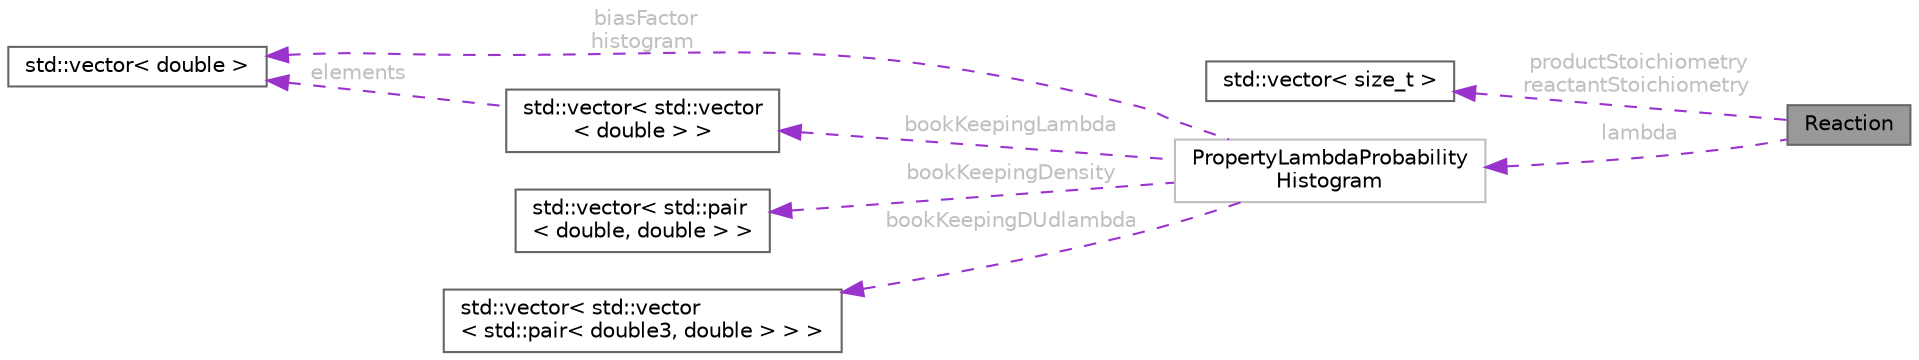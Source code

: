 digraph "Reaction"
{
 // LATEX_PDF_SIZE
  bgcolor="transparent";
  edge [fontname=Helvetica,fontsize=10,labelfontname=Helvetica,labelfontsize=10];
  node [fontname=Helvetica,fontsize=10,shape=box,height=0.2,width=0.4];
  rankdir="LR";
  Node1 [id="Node000001",label="Reaction",height=0.2,width=0.4,color="gray40", fillcolor="grey60", style="filled", fontcolor="black",tooltip="Represents a chemical reaction within the simulation."];
  Node2 -> Node1 [id="edge1_Node000001_Node000002",dir="back",color="darkorchid3",style="dashed",tooltip=" ",label=" productStoichiometry\nreactantStoichiometry",fontcolor="grey" ];
  Node2 [id="Node000002",label="std::vector\< size_t \>",height=0.2,width=0.4,color="gray40", fillcolor="white", style="filled",tooltip=" "];
  Node3 -> Node1 [id="edge2_Node000001_Node000003",dir="back",color="darkorchid3",style="dashed",tooltip=" ",label=" lambda",fontcolor="grey" ];
  Node3 [id="Node000003",label="PropertyLambdaProbability\lHistogram",height=0.2,width=0.4,color="grey75", fillcolor="white", style="filled",URL="$structPropertyLambdaProbabilityHistogram.html",tooltip=" "];
  Node4 -> Node3 [id="edge3_Node000003_Node000004",dir="back",color="darkorchid3",style="dashed",tooltip=" ",label=" biasFactor\nhistogram",fontcolor="grey" ];
  Node4 [id="Node000004",label="std::vector\< double \>",height=0.2,width=0.4,color="gray40", fillcolor="white", style="filled",tooltip=" "];
  Node5 -> Node3 [id="edge4_Node000003_Node000005",dir="back",color="darkorchid3",style="dashed",tooltip=" ",label=" bookKeepingLambda",fontcolor="grey" ];
  Node5 [id="Node000005",label="std::vector\< std::vector\l\< double \> \>",height=0.2,width=0.4,color="gray40", fillcolor="white", style="filled",tooltip=" "];
  Node4 -> Node5 [id="edge5_Node000005_Node000004",dir="back",color="darkorchid3",style="dashed",tooltip=" ",label=" elements",fontcolor="grey" ];
  Node6 -> Node3 [id="edge6_Node000003_Node000006",dir="back",color="darkorchid3",style="dashed",tooltip=" ",label=" bookKeepingDensity",fontcolor="grey" ];
  Node6 [id="Node000006",label="std::vector\< std::pair\l\< double, double \> \>",height=0.2,width=0.4,color="gray40", fillcolor="white", style="filled",tooltip=" "];
  Node7 -> Node3 [id="edge7_Node000003_Node000007",dir="back",color="darkorchid3",style="dashed",tooltip=" ",label=" bookKeepingDUdlambda",fontcolor="grey" ];
  Node7 [id="Node000007",label="std::vector\< std::vector\l\< std::pair\< double3, double \> \> \>",height=0.2,width=0.4,color="gray40", fillcolor="white", style="filled",tooltip=" "];
}
